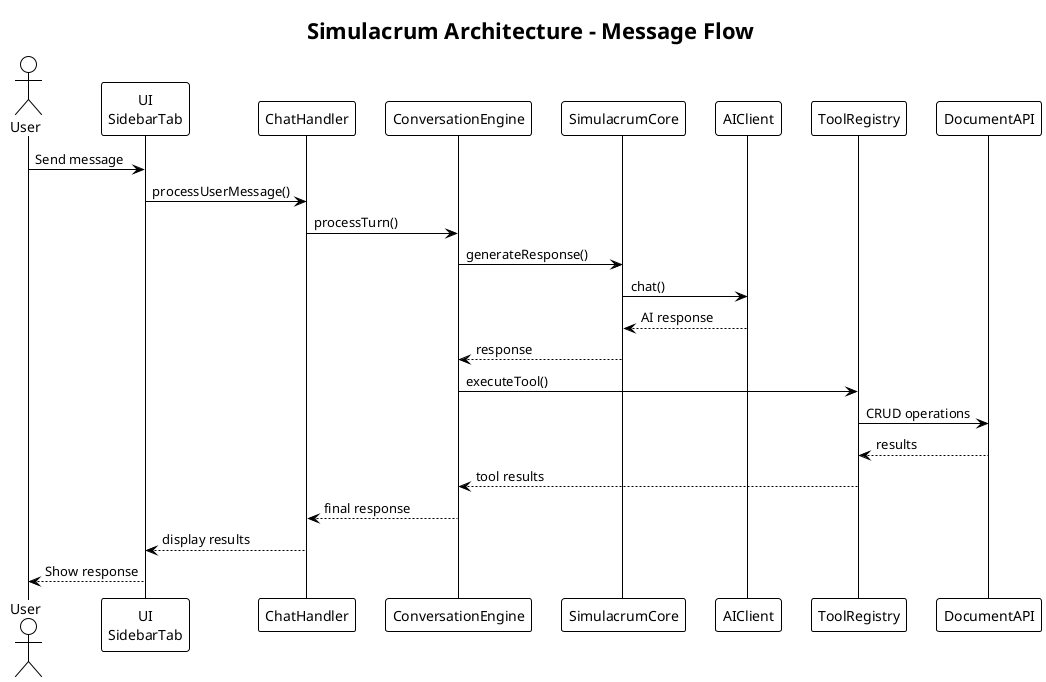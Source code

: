 @startuml
!theme plain

' Simple sequence diagram that doesn't require Graphviz
title Simulacrum Architecture - Message Flow

actor User
participant "UI\nSidebarTab" as UI
participant "ChatHandler" as CH
participant "ConversationEngine" as CE
participant "SimulacrumCore" as SC
participant "AIClient" as AI
participant "ToolRegistry" as TR
participant "DocumentAPI" as DA

User -> UI: Send message
UI -> CH: processUserMessage()
CH -> CE: processTurn()
CE -> SC: generateResponse()
SC -> AI: chat()
AI --> SC: AI response
SC --> CE: response
CE -> TR: executeTool()
TR -> DA: CRUD operations
DA --> TR: results
TR --> CE: tool results
CE --> CH: final response
CH --> UI: display results
UI --> User: Show response

@enduml